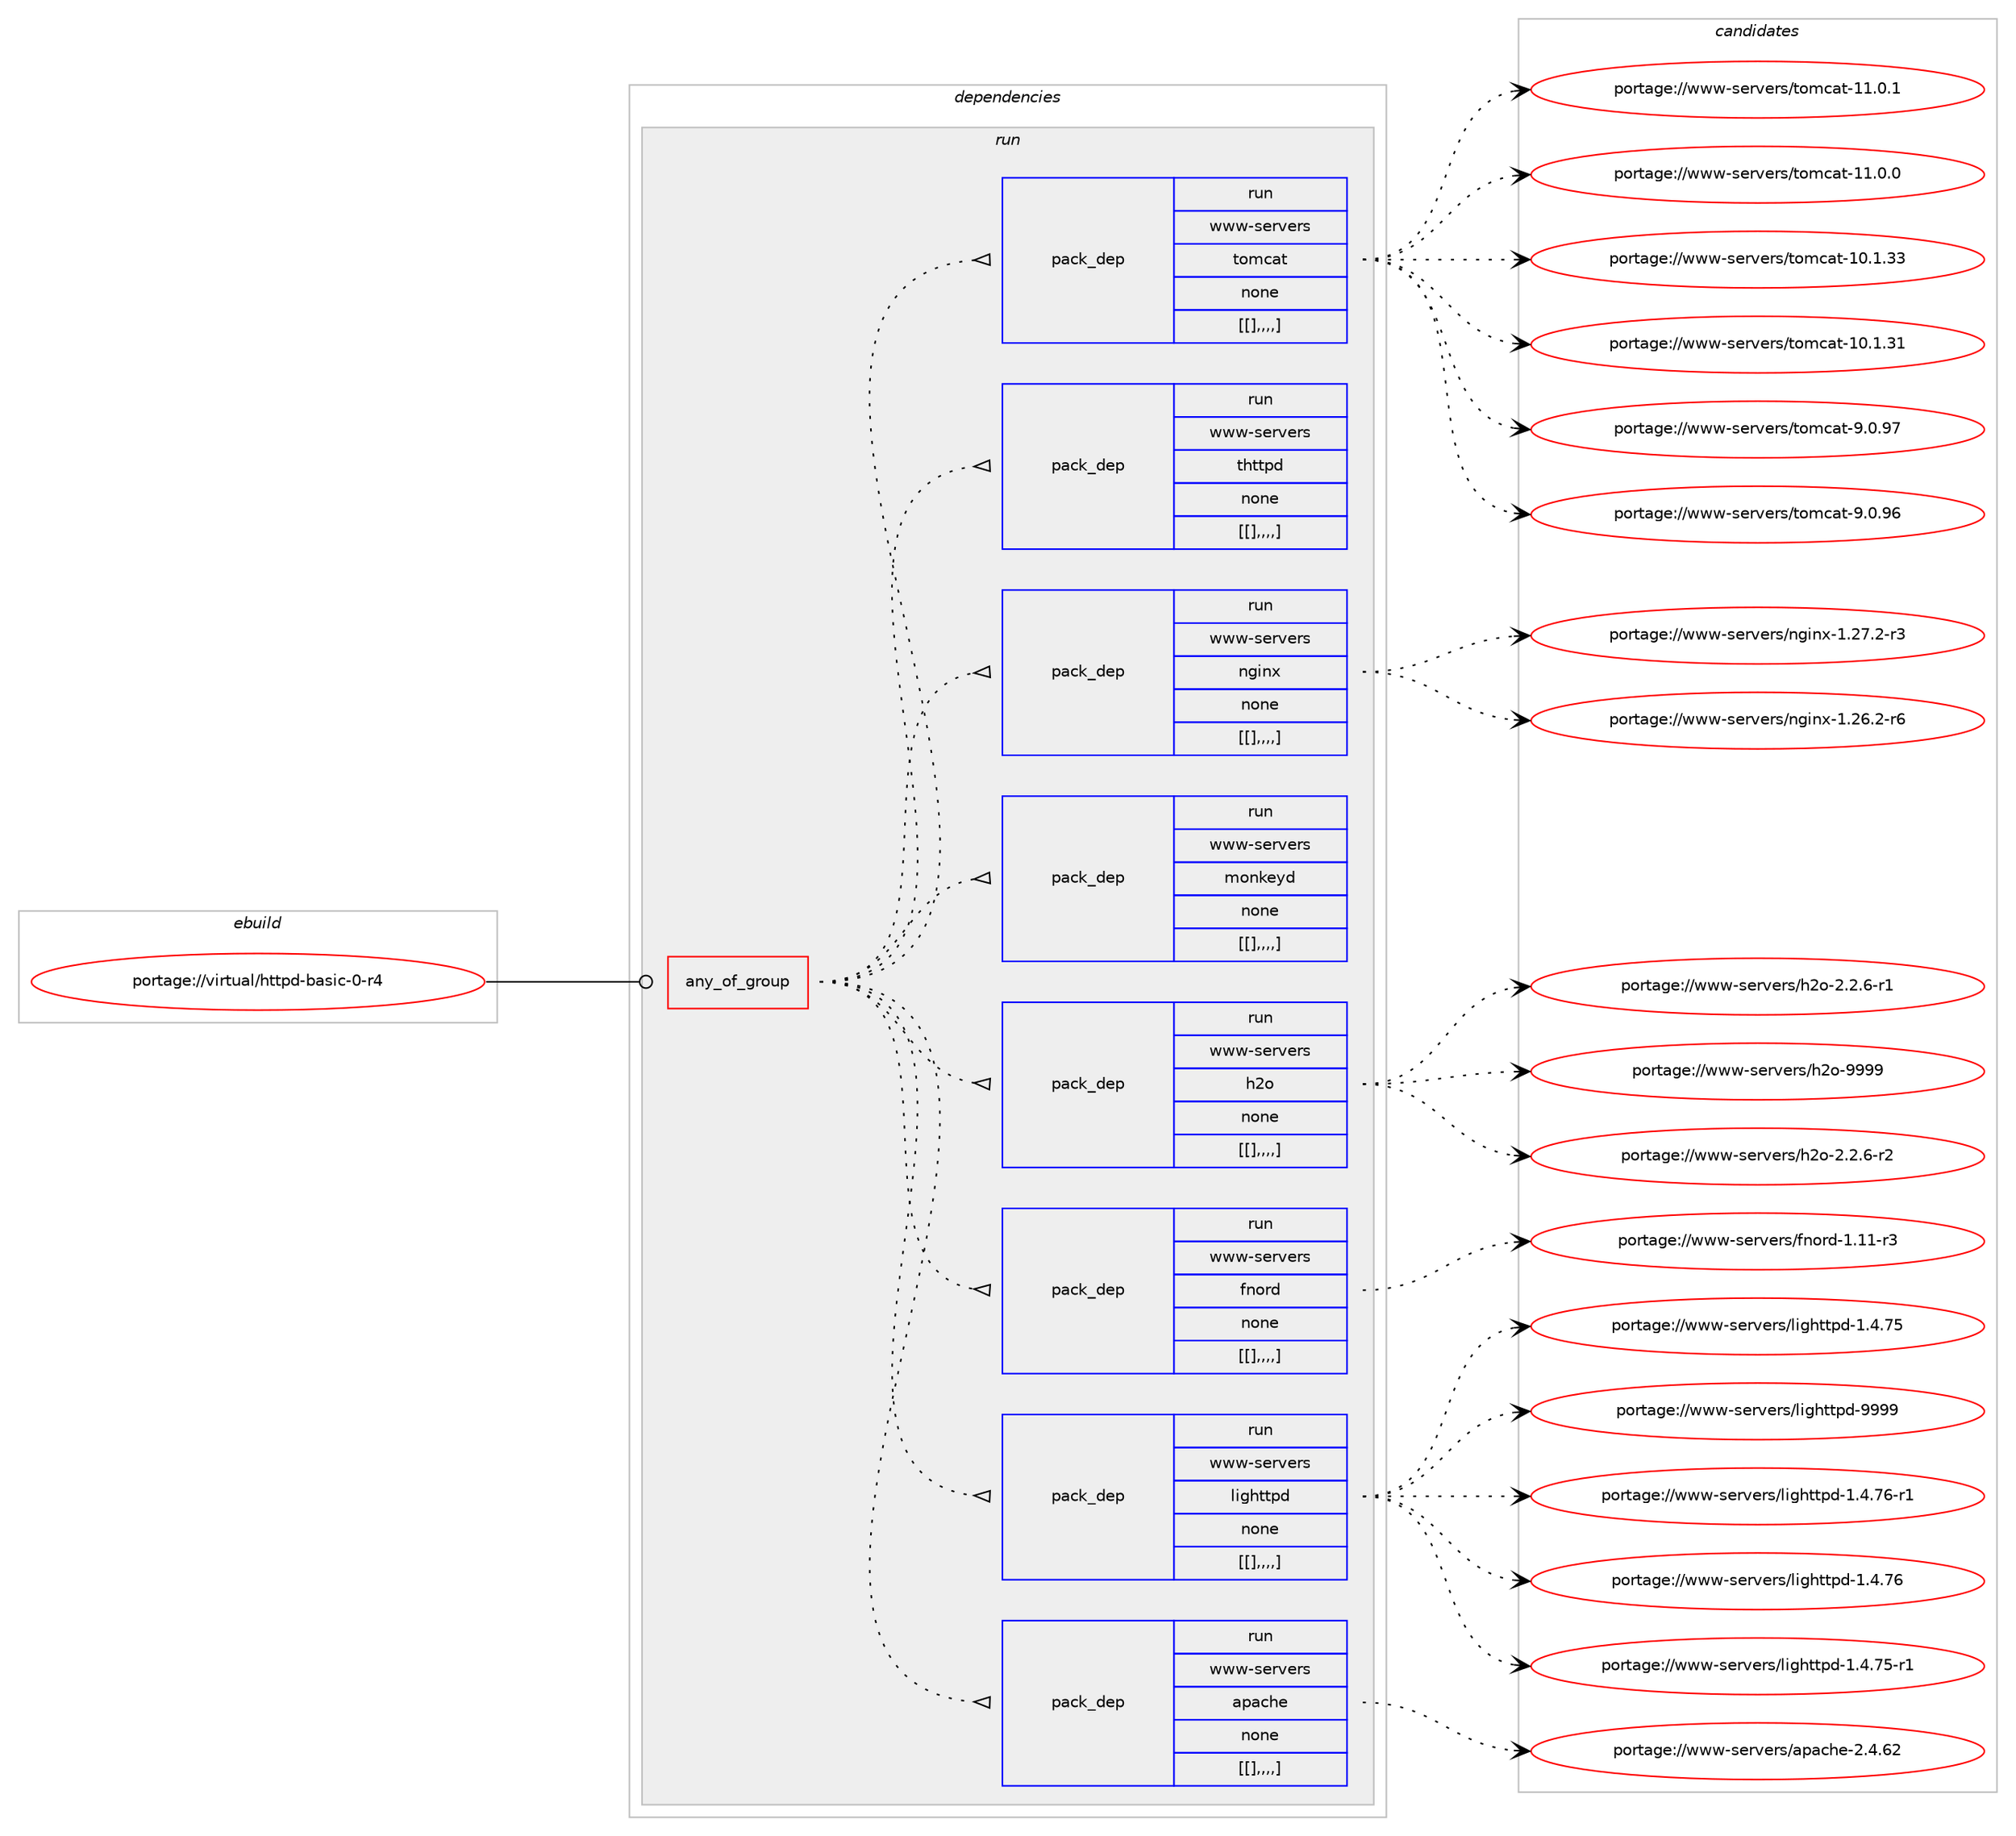digraph prolog {

# *************
# Graph options
# *************

newrank=true;
concentrate=true;
compound=true;
graph [rankdir=LR,fontname=Helvetica,fontsize=10,ranksep=1.5];#, ranksep=2.5, nodesep=0.2];
edge  [arrowhead=vee];
node  [fontname=Helvetica,fontsize=10];

# **********
# The ebuild
# **********

subgraph cluster_leftcol {
color=gray;
label=<<i>ebuild</i>>;
id [label="portage://virtual/httpd-basic-0-r4", color=red, width=4, href="../virtual/httpd-basic-0-r4.svg"];
}

# ****************
# The dependencies
# ****************

subgraph cluster_midcol {
color=gray;
label=<<i>dependencies</i>>;
subgraph cluster_compile {
fillcolor="#eeeeee";
style=filled;
label=<<i>compile</i>>;
}
subgraph cluster_compileandrun {
fillcolor="#eeeeee";
style=filled;
label=<<i>compile and run</i>>;
}
subgraph cluster_run {
fillcolor="#eeeeee";
style=filled;
label=<<i>run</i>>;
subgraph any31 {
dependency1870 [label=<<TABLE BORDER="0" CELLBORDER="1" CELLSPACING="0" CELLPADDING="4"><TR><TD CELLPADDING="10">any_of_group</TD></TR></TABLE>>, shape=none, color=red];subgraph pack1384 {
dependency1871 [label=<<TABLE BORDER="0" CELLBORDER="1" CELLSPACING="0" CELLPADDING="4" WIDTH="220"><TR><TD ROWSPAN="6" CELLPADDING="30">pack_dep</TD></TR><TR><TD WIDTH="110">run</TD></TR><TR><TD>www-servers</TD></TR><TR><TD>apache</TD></TR><TR><TD>none</TD></TR><TR><TD>[[],,,,]</TD></TR></TABLE>>, shape=none, color=blue];
}
dependency1870:e -> dependency1871:w [weight=20,style="dotted",arrowhead="oinv"];
subgraph pack1388 {
dependency1875 [label=<<TABLE BORDER="0" CELLBORDER="1" CELLSPACING="0" CELLPADDING="4" WIDTH="220"><TR><TD ROWSPAN="6" CELLPADDING="30">pack_dep</TD></TR><TR><TD WIDTH="110">run</TD></TR><TR><TD>www-servers</TD></TR><TR><TD>lighttpd</TD></TR><TR><TD>none</TD></TR><TR><TD>[[],,,,]</TD></TR></TABLE>>, shape=none, color=blue];
}
dependency1870:e -> dependency1875:w [weight=20,style="dotted",arrowhead="oinv"];
subgraph pack1391 {
dependency1879 [label=<<TABLE BORDER="0" CELLBORDER="1" CELLSPACING="0" CELLPADDING="4" WIDTH="220"><TR><TD ROWSPAN="6" CELLPADDING="30">pack_dep</TD></TR><TR><TD WIDTH="110">run</TD></TR><TR><TD>www-servers</TD></TR><TR><TD>fnord</TD></TR><TR><TD>none</TD></TR><TR><TD>[[],,,,]</TD></TR></TABLE>>, shape=none, color=blue];
}
dependency1870:e -> dependency1879:w [weight=20,style="dotted",arrowhead="oinv"];
subgraph pack1396 {
dependency1883 [label=<<TABLE BORDER="0" CELLBORDER="1" CELLSPACING="0" CELLPADDING="4" WIDTH="220"><TR><TD ROWSPAN="6" CELLPADDING="30">pack_dep</TD></TR><TR><TD WIDTH="110">run</TD></TR><TR><TD>www-servers</TD></TR><TR><TD>h2o</TD></TR><TR><TD>none</TD></TR><TR><TD>[[],,,,]</TD></TR></TABLE>>, shape=none, color=blue];
}
dependency1870:e -> dependency1883:w [weight=20,style="dotted",arrowhead="oinv"];
subgraph pack1399 {
dependency1888 [label=<<TABLE BORDER="0" CELLBORDER="1" CELLSPACING="0" CELLPADDING="4" WIDTH="220"><TR><TD ROWSPAN="6" CELLPADDING="30">pack_dep</TD></TR><TR><TD WIDTH="110">run</TD></TR><TR><TD>www-servers</TD></TR><TR><TD>monkeyd</TD></TR><TR><TD>none</TD></TR><TR><TD>[[],,,,]</TD></TR></TABLE>>, shape=none, color=blue];
}
dependency1870:e -> dependency1888:w [weight=20,style="dotted",arrowhead="oinv"];
subgraph pack1402 {
dependency1891 [label=<<TABLE BORDER="0" CELLBORDER="1" CELLSPACING="0" CELLPADDING="4" WIDTH="220"><TR><TD ROWSPAN="6" CELLPADDING="30">pack_dep</TD></TR><TR><TD WIDTH="110">run</TD></TR><TR><TD>www-servers</TD></TR><TR><TD>nginx</TD></TR><TR><TD>none</TD></TR><TR><TD>[[],,,,]</TD></TR></TABLE>>, shape=none, color=blue];
}
dependency1870:e -> dependency1891:w [weight=20,style="dotted",arrowhead="oinv"];
subgraph pack1406 {
dependency1895 [label=<<TABLE BORDER="0" CELLBORDER="1" CELLSPACING="0" CELLPADDING="4" WIDTH="220"><TR><TD ROWSPAN="6" CELLPADDING="30">pack_dep</TD></TR><TR><TD WIDTH="110">run</TD></TR><TR><TD>www-servers</TD></TR><TR><TD>thttpd</TD></TR><TR><TD>none</TD></TR><TR><TD>[[],,,,]</TD></TR></TABLE>>, shape=none, color=blue];
}
dependency1870:e -> dependency1895:w [weight=20,style="dotted",arrowhead="oinv"];
subgraph pack1410 {
dependency1900 [label=<<TABLE BORDER="0" CELLBORDER="1" CELLSPACING="0" CELLPADDING="4" WIDTH="220"><TR><TD ROWSPAN="6" CELLPADDING="30">pack_dep</TD></TR><TR><TD WIDTH="110">run</TD></TR><TR><TD>www-servers</TD></TR><TR><TD>tomcat</TD></TR><TR><TD>none</TD></TR><TR><TD>[[],,,,]</TD></TR></TABLE>>, shape=none, color=blue];
}
dependency1870:e -> dependency1900:w [weight=20,style="dotted",arrowhead="oinv"];
}
id:e -> dependency1870:w [weight=20,style="solid",arrowhead="odot"];
}
}

# **************
# The candidates
# **************

subgraph cluster_choices {
rank=same;
color=gray;
label=<<i>candidates</i>>;

subgraph choice1301 {
color=black;
nodesep=1;
choice119119119451151011141181011141154797112979910410145504652465450 [label="portage://www-servers/apache-2.4.62", color=red, width=4,href="../www-servers/apache-2.4.62.svg"];
dependency1871:e -> choice119119119451151011141181011141154797112979910410145504652465450:w [style=dotted,weight="100"];
}
subgraph choice1302 {
color=black;
nodesep=1;
choice11911911945115101114118101114115471081051031041161161121004557575757 [label="portage://www-servers/lighttpd-9999", color=red, width=4,href="../www-servers/lighttpd-9999.svg"];
choice1191191194511510111411810111411547108105103104116116112100454946524655544511449 [label="portage://www-servers/lighttpd-1.4.76-r1", color=red, width=4,href="../www-servers/lighttpd-1.4.76-r1.svg"];
choice119119119451151011141181011141154710810510310411611611210045494652465554 [label="portage://www-servers/lighttpd-1.4.76", color=red, width=4,href="../www-servers/lighttpd-1.4.76.svg"];
choice1191191194511510111411810111411547108105103104116116112100454946524655534511449 [label="portage://www-servers/lighttpd-1.4.75-r1", color=red, width=4,href="../www-servers/lighttpd-1.4.75-r1.svg"];
choice119119119451151011141181011141154710810510310411611611210045494652465553 [label="portage://www-servers/lighttpd-1.4.75", color=red, width=4,href="../www-servers/lighttpd-1.4.75.svg"];
dependency1875:e -> choice11911911945115101114118101114115471081051031041161161121004557575757:w [style=dotted,weight="100"];
dependency1875:e -> choice1191191194511510111411810111411547108105103104116116112100454946524655544511449:w [style=dotted,weight="100"];
dependency1875:e -> choice119119119451151011141181011141154710810510310411611611210045494652465554:w [style=dotted,weight="100"];
dependency1875:e -> choice1191191194511510111411810111411547108105103104116116112100454946524655534511449:w [style=dotted,weight="100"];
dependency1875:e -> choice119119119451151011141181011141154710810510310411611611210045494652465553:w [style=dotted,weight="100"];
}
subgraph choice1311 {
color=black;
nodesep=1;
choice119119119451151011141181011141154710211011111410045494649494511451 [label="portage://www-servers/fnord-1.11-r3", color=red, width=4,href="../www-servers/fnord-1.11-r3.svg"];
dependency1879:e -> choice119119119451151011141181011141154710211011111410045494649494511451:w [style=dotted,weight="100"];
}
subgraph choice1313 {
color=black;
nodesep=1;
choice1191191194511510111411810111411547104501114557575757 [label="portage://www-servers/h2o-9999", color=red, width=4,href="../www-servers/h2o-9999.svg"];
choice1191191194511510111411810111411547104501114550465046544511450 [label="portage://www-servers/h2o-2.2.6-r2", color=red, width=4,href="../www-servers/h2o-2.2.6-r2.svg"];
choice1191191194511510111411810111411547104501114550465046544511449 [label="portage://www-servers/h2o-2.2.6-r1", color=red, width=4,href="../www-servers/h2o-2.2.6-r1.svg"];
dependency1883:e -> choice1191191194511510111411810111411547104501114557575757:w [style=dotted,weight="100"];
dependency1883:e -> choice1191191194511510111411810111411547104501114550465046544511450:w [style=dotted,weight="100"];
dependency1883:e -> choice1191191194511510111411810111411547104501114550465046544511449:w [style=dotted,weight="100"];
}
subgraph choice1322 {
color=black;
nodesep=1;
}
subgraph choice1323 {
color=black;
nodesep=1;
choice1191191194511510111411810111411547110103105110120454946505546504511451 [label="portage://www-servers/nginx-1.27.2-r3", color=red, width=4,href="../www-servers/nginx-1.27.2-r3.svg"];
choice1191191194511510111411810111411547110103105110120454946505446504511454 [label="portage://www-servers/nginx-1.26.2-r6", color=red, width=4,href="../www-servers/nginx-1.26.2-r6.svg"];
dependency1891:e -> choice1191191194511510111411810111411547110103105110120454946505546504511451:w [style=dotted,weight="100"];
dependency1891:e -> choice1191191194511510111411810111411547110103105110120454946505446504511454:w [style=dotted,weight="100"];
}
subgraph choice1329 {
color=black;
nodesep=1;
}
subgraph choice1340 {
color=black;
nodesep=1;
choice1191191194511510111411810111411547116111109999711645494946484649 [label="portage://www-servers/tomcat-11.0.1", color=red, width=4,href="../www-servers/tomcat-11.0.1.svg"];
choice1191191194511510111411810111411547116111109999711645494946484648 [label="portage://www-servers/tomcat-11.0.0", color=red, width=4,href="../www-servers/tomcat-11.0.0.svg"];
choice119119119451151011141181011141154711611110999971164549484649465151 [label="portage://www-servers/tomcat-10.1.33", color=red, width=4,href="../www-servers/tomcat-10.1.33.svg"];
choice119119119451151011141181011141154711611110999971164549484649465149 [label="portage://www-servers/tomcat-10.1.31", color=red, width=4,href="../www-servers/tomcat-10.1.31.svg"];
choice1191191194511510111411810111411547116111109999711645574648465755 [label="portage://www-servers/tomcat-9.0.97", color=red, width=4,href="../www-servers/tomcat-9.0.97.svg"];
choice1191191194511510111411810111411547116111109999711645574648465754 [label="portage://www-servers/tomcat-9.0.96", color=red, width=4,href="../www-servers/tomcat-9.0.96.svg"];
dependency1900:e -> choice1191191194511510111411810111411547116111109999711645494946484649:w [style=dotted,weight="100"];
dependency1900:e -> choice1191191194511510111411810111411547116111109999711645494946484648:w [style=dotted,weight="100"];
dependency1900:e -> choice119119119451151011141181011141154711611110999971164549484649465151:w [style=dotted,weight="100"];
dependency1900:e -> choice119119119451151011141181011141154711611110999971164549484649465149:w [style=dotted,weight="100"];
dependency1900:e -> choice1191191194511510111411810111411547116111109999711645574648465755:w [style=dotted,weight="100"];
dependency1900:e -> choice1191191194511510111411810111411547116111109999711645574648465754:w [style=dotted,weight="100"];
}
}

}
